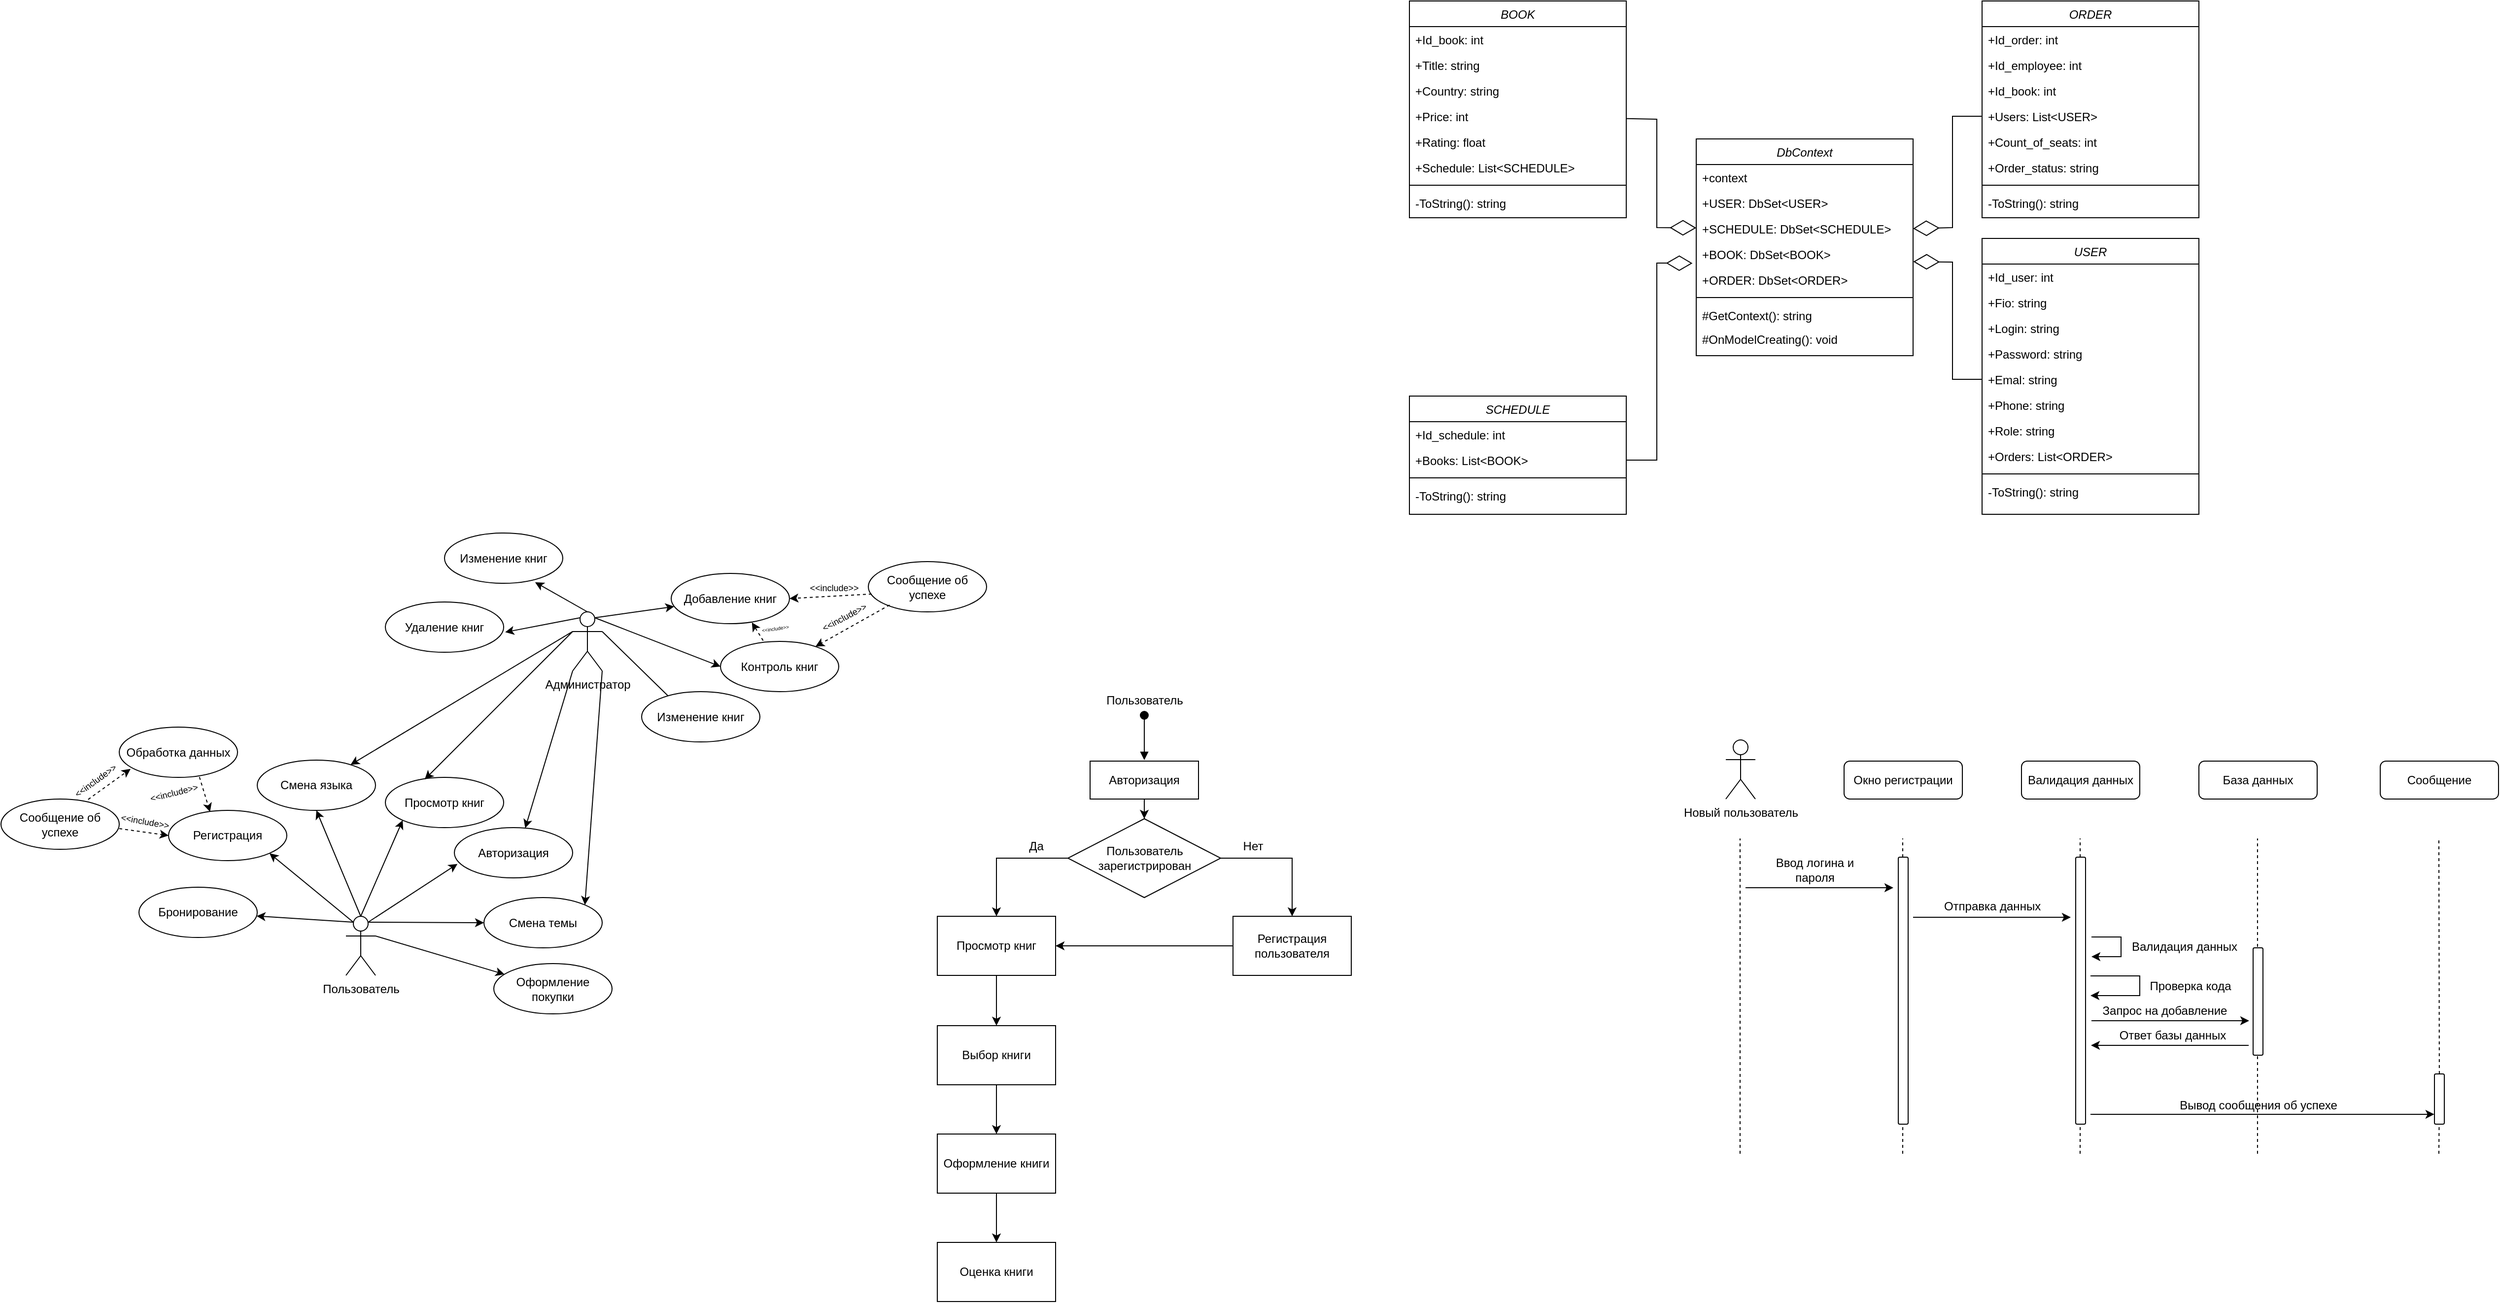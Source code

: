 <mxfile version="21.2.1" type="device">
  <diagram id="C5RBs43oDa-KdzZeNtuy" name="Page-1">
    <mxGraphModel dx="3404" dy="3401" grid="1" gridSize="10" guides="1" tooltips="1" connect="1" arrows="1" fold="1" page="1" pageScale="1" pageWidth="827" pageHeight="1169" math="0" shadow="0">
      <root>
        <mxCell id="WIyWlLk6GJQsqaUBKTNV-0" />
        <mxCell id="WIyWlLk6GJQsqaUBKTNV-1" parent="WIyWlLk6GJQsqaUBKTNV-0" />
        <mxCell id="y1xNDrfvwrSLFqzeu8FJ-0" value="Пользователь" style="shape=umlActor;verticalLabelPosition=bottom;verticalAlign=top;html=1;outlineConnect=0;" parent="WIyWlLk6GJQsqaUBKTNV-1" vertex="1">
          <mxGeometry x="-530" y="-761" width="30" height="60" as="geometry" />
        </mxCell>
        <mxCell id="y1xNDrfvwrSLFqzeu8FJ-1" value="Администратор" style="shape=umlActor;verticalLabelPosition=bottom;verticalAlign=top;html=1;outlineConnect=0;" parent="WIyWlLk6GJQsqaUBKTNV-1" vertex="1">
          <mxGeometry x="-300" y="-1070" width="30" height="60" as="geometry" />
        </mxCell>
        <mxCell id="y1xNDrfvwrSLFqzeu8FJ-2" value="Просмотр книг" style="ellipse;whiteSpace=wrap;html=1;" parent="WIyWlLk6GJQsqaUBKTNV-1" vertex="1">
          <mxGeometry x="-490" y="-902" width="120" height="51" as="geometry" />
        </mxCell>
        <mxCell id="y1xNDrfvwrSLFqzeu8FJ-3" value="Бронирование" style="ellipse;whiteSpace=wrap;html=1;" parent="WIyWlLk6GJQsqaUBKTNV-1" vertex="1">
          <mxGeometry x="-740" y="-790.5" width="120" height="51" as="geometry" />
        </mxCell>
        <mxCell id="y1xNDrfvwrSLFqzeu8FJ-4" value="Авторизация" style="ellipse;whiteSpace=wrap;html=1;" parent="WIyWlLk6GJQsqaUBKTNV-1" vertex="1">
          <mxGeometry x="-420" y="-851" width="120" height="51" as="geometry" />
        </mxCell>
        <mxCell id="y1xNDrfvwrSLFqzeu8FJ-5" value="Регистрация" style="ellipse;whiteSpace=wrap;html=1;" parent="WIyWlLk6GJQsqaUBKTNV-1" vertex="1">
          <mxGeometry x="-710" y="-868.5" width="120" height="51" as="geometry" />
        </mxCell>
        <mxCell id="y1xNDrfvwrSLFqzeu8FJ-6" value="Оформление покупки" style="ellipse;whiteSpace=wrap;html=1;" parent="WIyWlLk6GJQsqaUBKTNV-1" vertex="1">
          <mxGeometry x="-380" y="-713" width="120" height="51" as="geometry" />
        </mxCell>
        <mxCell id="y1xNDrfvwrSLFqzeu8FJ-7" value="Смена языка" style="ellipse;whiteSpace=wrap;html=1;" parent="WIyWlLk6GJQsqaUBKTNV-1" vertex="1">
          <mxGeometry x="-620" y="-919.5" width="120" height="51" as="geometry" />
        </mxCell>
        <mxCell id="y1xNDrfvwrSLFqzeu8FJ-8" value="Смена темы" style="ellipse;whiteSpace=wrap;html=1;" parent="WIyWlLk6GJQsqaUBKTNV-1" vertex="1">
          <mxGeometry x="-390" y="-780" width="120" height="51" as="geometry" />
        </mxCell>
        <mxCell id="y1xNDrfvwrSLFqzeu8FJ-12" value="Добавление книг" style="ellipse;whiteSpace=wrap;html=1;" parent="WIyWlLk6GJQsqaUBKTNV-1" vertex="1">
          <mxGeometry x="-200" y="-1109" width="120" height="51" as="geometry" />
        </mxCell>
        <mxCell id="y1xNDrfvwrSLFqzeu8FJ-13" value="Изменение книг" style="ellipse;whiteSpace=wrap;html=1;" parent="WIyWlLk6GJQsqaUBKTNV-1" vertex="1">
          <mxGeometry x="-230" y="-989" width="120" height="51" as="geometry" />
        </mxCell>
        <mxCell id="y1xNDrfvwrSLFqzeu8FJ-14" value="Изменение книг" style="ellipse;whiteSpace=wrap;html=1;" parent="WIyWlLk6GJQsqaUBKTNV-1" vertex="1">
          <mxGeometry x="-430" y="-1150" width="120" height="51" as="geometry" />
        </mxCell>
        <mxCell id="y1xNDrfvwrSLFqzeu8FJ-15" value="Удаление книг" style="ellipse;whiteSpace=wrap;html=1;" parent="WIyWlLk6GJQsqaUBKTNV-1" vertex="1">
          <mxGeometry x="-490" y="-1080" width="120" height="51" as="geometry" />
        </mxCell>
        <mxCell id="y1xNDrfvwrSLFqzeu8FJ-21" value="" style="endArrow=none;html=1;rounded=0;exitX=1;exitY=0.333;exitDx=0;exitDy=0;exitPerimeter=0;entryX=0.222;entryY=0.08;entryDx=0;entryDy=0;entryPerimeter=0;" parent="WIyWlLk6GJQsqaUBKTNV-1" source="y1xNDrfvwrSLFqzeu8FJ-1" target="y1xNDrfvwrSLFqzeu8FJ-13" edge="1">
          <mxGeometry width="50" height="50" relative="1" as="geometry">
            <mxPoint x="-450" y="-702" as="sourcePoint" />
            <mxPoint x="-178.859" y="-1003.929" as="targetPoint" />
          </mxGeometry>
        </mxCell>
        <mxCell id="y1xNDrfvwrSLFqzeu8FJ-51" value="DbContext" style="swimlane;fontStyle=2;align=center;verticalAlign=top;childLayout=stackLayout;horizontal=1;startSize=26;horizontalStack=0;resizeParent=1;resizeLast=0;collapsible=1;marginBottom=0;rounded=0;shadow=0;strokeWidth=1;" parent="WIyWlLk6GJQsqaUBKTNV-1" vertex="1">
          <mxGeometry x="840" y="-1550" width="220" height="220" as="geometry">
            <mxRectangle x="230" y="140" width="160" height="26" as="alternateBounds" />
          </mxGeometry>
        </mxCell>
        <mxCell id="y1xNDrfvwrSLFqzeu8FJ-52" value="+context" style="text;align=left;verticalAlign=top;spacingLeft=4;spacingRight=4;overflow=hidden;rotatable=0;points=[[0,0.5],[1,0.5]];portConstraint=eastwest;" parent="y1xNDrfvwrSLFqzeu8FJ-51" vertex="1">
          <mxGeometry y="26" width="220" height="26" as="geometry" />
        </mxCell>
        <mxCell id="PphChhhejaA8l6Cy0F5s-1" value="+USER: DbSet&lt;USER&gt;" style="text;align=left;verticalAlign=top;spacingLeft=4;spacingRight=4;overflow=hidden;rotatable=0;points=[[0,0.5],[1,0.5]];portConstraint=eastwest;" parent="y1xNDrfvwrSLFqzeu8FJ-51" vertex="1">
          <mxGeometry y="52" width="220" height="26" as="geometry" />
        </mxCell>
        <mxCell id="PphChhhejaA8l6Cy0F5s-2" value="+SCHEDULE: DbSet&lt;SCHEDULE&gt;" style="text;align=left;verticalAlign=top;spacingLeft=4;spacingRight=4;overflow=hidden;rotatable=0;points=[[0,0.5],[1,0.5]];portConstraint=eastwest;" parent="y1xNDrfvwrSLFqzeu8FJ-51" vertex="1">
          <mxGeometry y="78" width="220" height="26" as="geometry" />
        </mxCell>
        <mxCell id="PphChhhejaA8l6Cy0F5s-3" value="+BOOK: DbSet&lt;BOOK&gt;" style="text;align=left;verticalAlign=top;spacingLeft=4;spacingRight=4;overflow=hidden;rotatable=0;points=[[0,0.5],[1,0.5]];portConstraint=eastwest;" parent="y1xNDrfvwrSLFqzeu8FJ-51" vertex="1">
          <mxGeometry y="104" width="220" height="26" as="geometry" />
        </mxCell>
        <mxCell id="PphChhhejaA8l6Cy0F5s-4" value="+ORDER: DbSet&lt;ORDER&gt;" style="text;align=left;verticalAlign=top;spacingLeft=4;spacingRight=4;overflow=hidden;rotatable=0;points=[[0,0.5],[1,0.5]];portConstraint=eastwest;" parent="y1xNDrfvwrSLFqzeu8FJ-51" vertex="1">
          <mxGeometry y="130" width="220" height="26" as="geometry" />
        </mxCell>
        <mxCell id="y1xNDrfvwrSLFqzeu8FJ-55" value="" style="line;html=1;strokeWidth=1;align=left;verticalAlign=middle;spacingTop=-1;spacingLeft=3;spacingRight=3;rotatable=0;labelPosition=right;points=[];portConstraint=eastwest;" parent="y1xNDrfvwrSLFqzeu8FJ-51" vertex="1">
          <mxGeometry y="156" width="220" height="10" as="geometry" />
        </mxCell>
        <mxCell id="y1xNDrfvwrSLFqzeu8FJ-56" value="#GetContext(): string" style="text;align=left;verticalAlign=top;spacingLeft=4;spacingRight=4;overflow=hidden;rotatable=0;points=[[0,0.5],[1,0.5]];portConstraint=eastwest;" parent="y1xNDrfvwrSLFqzeu8FJ-51" vertex="1">
          <mxGeometry y="166" width="220" height="24" as="geometry" />
        </mxCell>
        <mxCell id="PphChhhejaA8l6Cy0F5s-5" value="#OnModelCreating(): void" style="text;align=left;verticalAlign=top;spacingLeft=4;spacingRight=4;overflow=hidden;rotatable=0;points=[[0,0.5],[1,0.5]];portConstraint=eastwest;" parent="y1xNDrfvwrSLFqzeu8FJ-51" vertex="1">
          <mxGeometry y="190" width="220" height="30" as="geometry" />
        </mxCell>
        <mxCell id="rBupM4JsYxmbtJFYBT0S-0" value="SCHEDULE" style="swimlane;fontStyle=2;align=center;verticalAlign=top;childLayout=stackLayout;horizontal=1;startSize=26;horizontalStack=0;resizeParent=1;resizeLast=0;collapsible=1;marginBottom=0;rounded=0;shadow=0;strokeWidth=1;" parent="WIyWlLk6GJQsqaUBKTNV-1" vertex="1">
          <mxGeometry x="549" y="-1289" width="220" height="120" as="geometry">
            <mxRectangle x="230" y="140" width="160" height="26" as="alternateBounds" />
          </mxGeometry>
        </mxCell>
        <mxCell id="PphChhhejaA8l6Cy0F5s-40" value="+Id_schedule: int" style="text;align=left;verticalAlign=top;spacingLeft=4;spacingRight=4;overflow=hidden;rotatable=0;points=[[0,0.5],[1,0.5]];portConstraint=eastwest;" parent="rBupM4JsYxmbtJFYBT0S-0" vertex="1">
          <mxGeometry y="26" width="220" height="26" as="geometry" />
        </mxCell>
        <mxCell id="PphChhhejaA8l6Cy0F5s-43" value="+Books: List&lt;BOOK&gt;" style="text;align=left;verticalAlign=top;spacingLeft=4;spacingRight=4;overflow=hidden;rotatable=0;points=[[0,0.5],[1,0.5]];portConstraint=eastwest;" parent="rBupM4JsYxmbtJFYBT0S-0" vertex="1">
          <mxGeometry y="52" width="220" height="26" as="geometry" />
        </mxCell>
        <mxCell id="rBupM4JsYxmbtJFYBT0S-3" value="" style="line;html=1;strokeWidth=1;align=left;verticalAlign=middle;spacingTop=-1;spacingLeft=3;spacingRight=3;rotatable=0;labelPosition=right;points=[];portConstraint=eastwest;" parent="rBupM4JsYxmbtJFYBT0S-0" vertex="1">
          <mxGeometry y="78" width="220" height="10" as="geometry" />
        </mxCell>
        <mxCell id="PphChhhejaA8l6Cy0F5s-44" value="-ToString(): string" style="text;align=left;verticalAlign=top;spacingLeft=4;spacingRight=4;overflow=hidden;rotatable=0;points=[[0,0.5],[1,0.5]];portConstraint=eastwest;" parent="rBupM4JsYxmbtJFYBT0S-0" vertex="1">
          <mxGeometry y="88" width="220" height="20" as="geometry" />
        </mxCell>
        <mxCell id="rBupM4JsYxmbtJFYBT0S-10" value="ORDER" style="swimlane;fontStyle=2;align=center;verticalAlign=top;childLayout=stackLayout;horizontal=1;startSize=26;horizontalStack=0;resizeParent=1;resizeLast=0;collapsible=1;marginBottom=0;rounded=0;shadow=0;strokeWidth=1;" parent="WIyWlLk6GJQsqaUBKTNV-1" vertex="1">
          <mxGeometry x="1130" y="-1690" width="220" height="220" as="geometry">
            <mxRectangle x="230" y="140" width="160" height="26" as="alternateBounds" />
          </mxGeometry>
        </mxCell>
        <mxCell id="rBupM4JsYxmbtJFYBT0S-11" value="+Id_order: int" style="text;align=left;verticalAlign=top;spacingLeft=4;spacingRight=4;overflow=hidden;rotatable=0;points=[[0,0.5],[1,0.5]];portConstraint=eastwest;" parent="rBupM4JsYxmbtJFYBT0S-10" vertex="1">
          <mxGeometry y="26" width="220" height="26" as="geometry" />
        </mxCell>
        <mxCell id="PphChhhejaA8l6Cy0F5s-34" value="+Id_employee: int" style="text;align=left;verticalAlign=top;spacingLeft=4;spacingRight=4;overflow=hidden;rotatable=0;points=[[0,0.5],[1,0.5]];portConstraint=eastwest;" parent="rBupM4JsYxmbtJFYBT0S-10" vertex="1">
          <mxGeometry y="52" width="220" height="26" as="geometry" />
        </mxCell>
        <mxCell id="PphChhhejaA8l6Cy0F5s-37" value="+Id_book: int" style="text;align=left;verticalAlign=top;spacingLeft=4;spacingRight=4;overflow=hidden;rotatable=0;points=[[0,0.5],[1,0.5]];portConstraint=eastwest;" parent="rBupM4JsYxmbtJFYBT0S-10" vertex="1">
          <mxGeometry y="78" width="220" height="26" as="geometry" />
        </mxCell>
        <mxCell id="PphChhhejaA8l6Cy0F5s-36" value="+Users: List&lt;USER&gt;" style="text;align=left;verticalAlign=top;spacingLeft=4;spacingRight=4;overflow=hidden;rotatable=0;points=[[0,0.5],[1,0.5]];portConstraint=eastwest;" parent="rBupM4JsYxmbtJFYBT0S-10" vertex="1">
          <mxGeometry y="104" width="220" height="26" as="geometry" />
        </mxCell>
        <mxCell id="PphChhhejaA8l6Cy0F5s-38" value="+Count_of_seats: int" style="text;align=left;verticalAlign=top;spacingLeft=4;spacingRight=4;overflow=hidden;rotatable=0;points=[[0,0.5],[1,0.5]];portConstraint=eastwest;" parent="rBupM4JsYxmbtJFYBT0S-10" vertex="1">
          <mxGeometry y="130" width="220" height="26" as="geometry" />
        </mxCell>
        <mxCell id="PphChhhejaA8l6Cy0F5s-35" value="+Order_status: string" style="text;align=left;verticalAlign=top;spacingLeft=4;spacingRight=4;overflow=hidden;rotatable=0;points=[[0,0.5],[1,0.5]];portConstraint=eastwest;" parent="rBupM4JsYxmbtJFYBT0S-10" vertex="1">
          <mxGeometry y="156" width="220" height="26" as="geometry" />
        </mxCell>
        <mxCell id="rBupM4JsYxmbtJFYBT0S-13" value="" style="line;html=1;strokeWidth=1;align=left;verticalAlign=middle;spacingTop=-1;spacingLeft=3;spacingRight=3;rotatable=0;labelPosition=right;points=[];portConstraint=eastwest;" parent="rBupM4JsYxmbtJFYBT0S-10" vertex="1">
          <mxGeometry y="182" width="220" height="10" as="geometry" />
        </mxCell>
        <mxCell id="PphChhhejaA8l6Cy0F5s-39" value="-ToString(): string" style="text;align=left;verticalAlign=top;spacingLeft=4;spacingRight=4;overflow=hidden;rotatable=0;points=[[0,0.5],[1,0.5]];portConstraint=eastwest;" parent="rBupM4JsYxmbtJFYBT0S-10" vertex="1">
          <mxGeometry y="192" width="220" height="20" as="geometry" />
        </mxCell>
        <mxCell id="rBupM4JsYxmbtJFYBT0S-20" value="USER" style="swimlane;fontStyle=2;align=center;verticalAlign=top;childLayout=stackLayout;horizontal=1;startSize=26;horizontalStack=0;resizeParent=1;resizeLast=0;collapsible=1;marginBottom=0;rounded=0;shadow=0;strokeWidth=1;" parent="WIyWlLk6GJQsqaUBKTNV-1" vertex="1">
          <mxGeometry x="1130" y="-1449" width="220" height="280" as="geometry">
            <mxRectangle x="230" y="140" width="160" height="26" as="alternateBounds" />
          </mxGeometry>
        </mxCell>
        <mxCell id="rBupM4JsYxmbtJFYBT0S-21" value="+Id_user: int" style="text;align=left;verticalAlign=top;spacingLeft=4;spacingRight=4;overflow=hidden;rotatable=0;points=[[0,0.5],[1,0.5]];portConstraint=eastwest;" parent="rBupM4JsYxmbtJFYBT0S-20" vertex="1">
          <mxGeometry y="26" width="220" height="26" as="geometry" />
        </mxCell>
        <mxCell id="PphChhhejaA8l6Cy0F5s-12" value="+Fio: string" style="text;align=left;verticalAlign=top;spacingLeft=4;spacingRight=4;overflow=hidden;rotatable=0;points=[[0,0.5],[1,0.5]];portConstraint=eastwest;" parent="rBupM4JsYxmbtJFYBT0S-20" vertex="1">
          <mxGeometry y="52" width="220" height="26" as="geometry" />
        </mxCell>
        <mxCell id="PphChhhejaA8l6Cy0F5s-11" value="+Login: string" style="text;align=left;verticalAlign=top;spacingLeft=4;spacingRight=4;overflow=hidden;rotatable=0;points=[[0,0.5],[1,0.5]];portConstraint=eastwest;" parent="rBupM4JsYxmbtJFYBT0S-20" vertex="1">
          <mxGeometry y="78" width="220" height="26" as="geometry" />
        </mxCell>
        <mxCell id="PphChhhejaA8l6Cy0F5s-13" value="+Password: string" style="text;align=left;verticalAlign=top;spacingLeft=4;spacingRight=4;overflow=hidden;rotatable=0;points=[[0,0.5],[1,0.5]];portConstraint=eastwest;" parent="rBupM4JsYxmbtJFYBT0S-20" vertex="1">
          <mxGeometry y="104" width="220" height="26" as="geometry" />
        </mxCell>
        <mxCell id="PphChhhejaA8l6Cy0F5s-15" value="+Emal: string" style="text;align=left;verticalAlign=top;spacingLeft=4;spacingRight=4;overflow=hidden;rotatable=0;points=[[0,0.5],[1,0.5]];portConstraint=eastwest;" parent="rBupM4JsYxmbtJFYBT0S-20" vertex="1">
          <mxGeometry y="130" width="220" height="26" as="geometry" />
        </mxCell>
        <mxCell id="PphChhhejaA8l6Cy0F5s-14" value="+Phone: string" style="text;align=left;verticalAlign=top;spacingLeft=4;spacingRight=4;overflow=hidden;rotatable=0;points=[[0,0.5],[1,0.5]];portConstraint=eastwest;" parent="rBupM4JsYxmbtJFYBT0S-20" vertex="1">
          <mxGeometry y="156" width="220" height="26" as="geometry" />
        </mxCell>
        <mxCell id="PphChhhejaA8l6Cy0F5s-16" value="+Role: string" style="text;align=left;verticalAlign=top;spacingLeft=4;spacingRight=4;overflow=hidden;rotatable=0;points=[[0,0.5],[1,0.5]];portConstraint=eastwest;" parent="rBupM4JsYxmbtJFYBT0S-20" vertex="1">
          <mxGeometry y="182" width="220" height="26" as="geometry" />
        </mxCell>
        <mxCell id="PphChhhejaA8l6Cy0F5s-10" value="+Orders: List&lt;ORDER&gt;" style="text;align=left;verticalAlign=top;spacingLeft=4;spacingRight=4;overflow=hidden;rotatable=0;points=[[0,0.5],[1,0.5]];portConstraint=eastwest;" parent="rBupM4JsYxmbtJFYBT0S-20" vertex="1">
          <mxGeometry y="208" width="220" height="26" as="geometry" />
        </mxCell>
        <mxCell id="rBupM4JsYxmbtJFYBT0S-23" value="" style="line;html=1;strokeWidth=1;align=left;verticalAlign=middle;spacingTop=-1;spacingLeft=3;spacingRight=3;rotatable=0;labelPosition=right;points=[];portConstraint=eastwest;" parent="rBupM4JsYxmbtJFYBT0S-20" vertex="1">
          <mxGeometry y="234" width="220" height="10" as="geometry" />
        </mxCell>
        <mxCell id="PphChhhejaA8l6Cy0F5s-31" value="-ToString(): string" style="text;align=left;verticalAlign=top;spacingLeft=4;spacingRight=4;overflow=hidden;rotatable=0;points=[[0,0.5],[1,0.5]];portConstraint=eastwest;" parent="rBupM4JsYxmbtJFYBT0S-20" vertex="1">
          <mxGeometry y="244" width="220" height="26" as="geometry" />
        </mxCell>
        <mxCell id="rBupM4JsYxmbtJFYBT0S-25" value="BOOK" style="swimlane;fontStyle=2;align=center;verticalAlign=top;childLayout=stackLayout;horizontal=1;startSize=26;horizontalStack=0;resizeParent=1;resizeLast=0;collapsible=1;marginBottom=0;rounded=0;shadow=0;strokeWidth=1;" parent="WIyWlLk6GJQsqaUBKTNV-1" vertex="1">
          <mxGeometry x="549" y="-1690" width="220" height="220" as="geometry">
            <mxRectangle x="230" y="140" width="160" height="26" as="alternateBounds" />
          </mxGeometry>
        </mxCell>
        <mxCell id="PphChhhejaA8l6Cy0F5s-17" value="+Id_book: int" style="text;align=left;verticalAlign=top;spacingLeft=4;spacingRight=4;overflow=hidden;rotatable=0;points=[[0,0.5],[1,0.5]];portConstraint=eastwest;" parent="rBupM4JsYxmbtJFYBT0S-25" vertex="1">
          <mxGeometry y="26" width="220" height="26" as="geometry" />
        </mxCell>
        <mxCell id="PphChhhejaA8l6Cy0F5s-21" value="+Title: string" style="text;align=left;verticalAlign=top;spacingLeft=4;spacingRight=4;overflow=hidden;rotatable=0;points=[[0,0.5],[1,0.5]];portConstraint=eastwest;" parent="rBupM4JsYxmbtJFYBT0S-25" vertex="1">
          <mxGeometry y="52" width="220" height="26" as="geometry" />
        </mxCell>
        <mxCell id="PphChhhejaA8l6Cy0F5s-20" value="+Country: string" style="text;align=left;verticalAlign=top;spacingLeft=4;spacingRight=4;overflow=hidden;rotatable=0;points=[[0,0.5],[1,0.5]];portConstraint=eastwest;" parent="rBupM4JsYxmbtJFYBT0S-25" vertex="1">
          <mxGeometry y="78" width="220" height="26" as="geometry" />
        </mxCell>
        <mxCell id="PphChhhejaA8l6Cy0F5s-19" value="+Price: int" style="text;align=left;verticalAlign=top;spacingLeft=4;spacingRight=4;overflow=hidden;rotatable=0;points=[[0,0.5],[1,0.5]];portConstraint=eastwest;" parent="rBupM4JsYxmbtJFYBT0S-25" vertex="1">
          <mxGeometry y="104" width="220" height="26" as="geometry" />
        </mxCell>
        <mxCell id="PphChhhejaA8l6Cy0F5s-29" value="+Rating: float" style="text;align=left;verticalAlign=top;spacingLeft=4;spacingRight=4;overflow=hidden;rotatable=0;points=[[0,0.5],[1,0.5]];portConstraint=eastwest;" parent="rBupM4JsYxmbtJFYBT0S-25" vertex="1">
          <mxGeometry y="130" width="220" height="26" as="geometry" />
        </mxCell>
        <mxCell id="PphChhhejaA8l6Cy0F5s-33" value="+Schedule: List&lt;SCHEDULE&gt;" style="text;align=left;verticalAlign=top;spacingLeft=4;spacingRight=4;overflow=hidden;rotatable=0;points=[[0,0.5],[1,0.5]];portConstraint=eastwest;" parent="rBupM4JsYxmbtJFYBT0S-25" vertex="1">
          <mxGeometry y="156" width="220" height="26" as="geometry" />
        </mxCell>
        <mxCell id="rBupM4JsYxmbtJFYBT0S-28" value="" style="line;html=1;strokeWidth=1;align=left;verticalAlign=middle;spacingTop=-1;spacingLeft=3;spacingRight=3;rotatable=0;labelPosition=right;points=[];portConstraint=eastwest;" parent="rBupM4JsYxmbtJFYBT0S-25" vertex="1">
          <mxGeometry y="182" width="220" height="10" as="geometry" />
        </mxCell>
        <mxCell id="rBupM4JsYxmbtJFYBT0S-29" value="-ToString(): string" style="text;align=left;verticalAlign=top;spacingLeft=4;spacingRight=4;overflow=hidden;rotatable=0;points=[[0,0.5],[1,0.5]];portConstraint=eastwest;" parent="rBupM4JsYxmbtJFYBT0S-25" vertex="1">
          <mxGeometry y="192" width="220" height="20" as="geometry" />
        </mxCell>
        <mxCell id="PphChhhejaA8l6Cy0F5s-45" value="" style="endArrow=diamondThin;endFill=0;endSize=24;html=1;rounded=0;entryX=-0.017;entryY=0.854;entryDx=0;entryDy=0;entryPerimeter=0;exitX=1;exitY=0.5;exitDx=0;exitDy=0;" parent="WIyWlLk6GJQsqaUBKTNV-1" source="PphChhhejaA8l6Cy0F5s-43" target="PphChhhejaA8l6Cy0F5s-3" edge="1">
          <mxGeometry width="160" relative="1" as="geometry">
            <mxPoint x="780" y="-1229.5" as="sourcePoint" />
            <mxPoint x="940" y="-1229.5" as="targetPoint" />
            <Array as="points">
              <mxPoint x="800" y="-1224" />
              <mxPoint x="800" y="-1424" />
            </Array>
          </mxGeometry>
        </mxCell>
        <mxCell id="PphChhhejaA8l6Cy0F5s-48" value="" style="endArrow=diamondThin;endFill=0;endSize=24;html=1;rounded=0;entryX=1;entryY=0.5;entryDx=0;entryDy=0;exitX=0;exitY=0.5;exitDx=0;exitDy=0;" parent="WIyWlLk6GJQsqaUBKTNV-1" source="PphChhhejaA8l6Cy0F5s-36" target="PphChhhejaA8l6Cy0F5s-2" edge="1">
          <mxGeometry width="160" relative="1" as="geometry">
            <mxPoint x="940" y="-1430" as="sourcePoint" />
            <mxPoint x="1100" y="-1430" as="targetPoint" />
            <Array as="points">
              <mxPoint x="1100" y="-1573" />
              <mxPoint x="1100" y="-1460" />
            </Array>
          </mxGeometry>
        </mxCell>
        <mxCell id="PphChhhejaA8l6Cy0F5s-49" value="" style="endArrow=diamondThin;endFill=0;endSize=24;html=1;rounded=0;entryX=1.001;entryY=0.792;entryDx=0;entryDy=0;exitX=0;exitY=0.5;exitDx=0;exitDy=0;entryPerimeter=0;" parent="WIyWlLk6GJQsqaUBKTNV-1" source="PphChhhejaA8l6Cy0F5s-15" target="PphChhhejaA8l6Cy0F5s-3" edge="1">
          <mxGeometry width="160" relative="1" as="geometry">
            <mxPoint x="1140" y="-1563" as="sourcePoint" />
            <mxPoint x="1070" y="-1449" as="targetPoint" />
            <Array as="points">
              <mxPoint x="1100" y="-1306" />
              <mxPoint x="1100" y="-1425" />
            </Array>
          </mxGeometry>
        </mxCell>
        <mxCell id="PphChhhejaA8l6Cy0F5s-50" value="" style="endArrow=diamondThin;endFill=0;endSize=24;html=1;rounded=0;" parent="WIyWlLk6GJQsqaUBKTNV-1" source="PphChhhejaA8l6Cy0F5s-19" target="PphChhhejaA8l6Cy0F5s-2" edge="1">
          <mxGeometry width="160" relative="1" as="geometry">
            <mxPoint x="1150" y="-1553" as="sourcePoint" />
            <mxPoint x="1080" y="-1439" as="targetPoint" />
            <Array as="points">
              <mxPoint x="800" y="-1570" />
              <mxPoint x="800" y="-1460" />
            </Array>
          </mxGeometry>
        </mxCell>
        <mxCell id="PphChhhejaA8l6Cy0F5s-53" value="Пользователь&lt;br&gt;" style="text;html=1;align=center;verticalAlign=middle;resizable=0;points=[];autosize=1;strokeColor=none;fillColor=none;" parent="WIyWlLk6GJQsqaUBKTNV-1" vertex="1">
          <mxGeometry x="230" y="-995" width="100" height="30" as="geometry" />
        </mxCell>
        <mxCell id="PphChhhejaA8l6Cy0F5s-60" value="" style="html=1;verticalAlign=bottom;startArrow=oval;startFill=1;endArrow=block;startSize=8;edgeStyle=elbowEdgeStyle;elbow=vertical;curved=0;rounded=0;" parent="WIyWlLk6GJQsqaUBKTNV-1" source="PphChhhejaA8l6Cy0F5s-53" edge="1">
          <mxGeometry x="-1" y="-133" width="60" relative="1" as="geometry">
            <mxPoint x="220" y="-919.5" as="sourcePoint" />
            <mxPoint x="280" y="-919.5" as="targetPoint" />
            <mxPoint x="-130" y="-163" as="offset" />
          </mxGeometry>
        </mxCell>
        <mxCell id="PphChhhejaA8l6Cy0F5s-67" style="edgeStyle=orthogonalEdgeStyle;rounded=0;orthogonalLoop=1;jettySize=auto;html=1;entryX=0.5;entryY=0;entryDx=0;entryDy=0;" parent="WIyWlLk6GJQsqaUBKTNV-1" source="PphChhhejaA8l6Cy0F5s-61" target="PphChhhejaA8l6Cy0F5s-64" edge="1">
          <mxGeometry relative="1" as="geometry" />
        </mxCell>
        <mxCell id="PphChhhejaA8l6Cy0F5s-61" value="Авторизация" style="html=1;whiteSpace=wrap;" parent="WIyWlLk6GJQsqaUBKTNV-1" vertex="1">
          <mxGeometry x="225" y="-918.5" width="110" height="38.5" as="geometry" />
        </mxCell>
        <mxCell id="PphChhhejaA8l6Cy0F5s-72" style="edgeStyle=orthogonalEdgeStyle;rounded=0;orthogonalLoop=1;jettySize=auto;html=1;entryX=0.5;entryY=0;entryDx=0;entryDy=0;" parent="WIyWlLk6GJQsqaUBKTNV-1" source="PphChhhejaA8l6Cy0F5s-64" target="PphChhhejaA8l6Cy0F5s-69" edge="1">
          <mxGeometry relative="1" as="geometry" />
        </mxCell>
        <mxCell id="PphChhhejaA8l6Cy0F5s-73" style="edgeStyle=orthogonalEdgeStyle;rounded=0;orthogonalLoop=1;jettySize=auto;html=1;" parent="WIyWlLk6GJQsqaUBKTNV-1" source="PphChhhejaA8l6Cy0F5s-64" target="PphChhhejaA8l6Cy0F5s-70" edge="1">
          <mxGeometry relative="1" as="geometry" />
        </mxCell>
        <mxCell id="PphChhhejaA8l6Cy0F5s-64" value="Пользователь зарегистрирован" style="rhombus;whiteSpace=wrap;html=1;" parent="WIyWlLk6GJQsqaUBKTNV-1" vertex="1">
          <mxGeometry x="202.5" y="-860" width="155" height="80" as="geometry" />
        </mxCell>
        <mxCell id="PphChhhejaA8l6Cy0F5s-76" style="edgeStyle=orthogonalEdgeStyle;rounded=0;orthogonalLoop=1;jettySize=auto;html=1;entryX=0.5;entryY=0;entryDx=0;entryDy=0;" parent="WIyWlLk6GJQsqaUBKTNV-1" source="PphChhhejaA8l6Cy0F5s-69" target="PphChhhejaA8l6Cy0F5s-71" edge="1">
          <mxGeometry relative="1" as="geometry" />
        </mxCell>
        <mxCell id="PphChhhejaA8l6Cy0F5s-69" value="Просмотр книг" style="rounded=0;whiteSpace=wrap;html=1;" parent="WIyWlLk6GJQsqaUBKTNV-1" vertex="1">
          <mxGeometry x="70" y="-761" width="120" height="60" as="geometry" />
        </mxCell>
        <mxCell id="PphChhhejaA8l6Cy0F5s-75" style="edgeStyle=orthogonalEdgeStyle;rounded=0;orthogonalLoop=1;jettySize=auto;html=1;entryX=1;entryY=0.5;entryDx=0;entryDy=0;" parent="WIyWlLk6GJQsqaUBKTNV-1" source="PphChhhejaA8l6Cy0F5s-70" target="PphChhhejaA8l6Cy0F5s-69" edge="1">
          <mxGeometry relative="1" as="geometry" />
        </mxCell>
        <mxCell id="PphChhhejaA8l6Cy0F5s-70" value="Регистрация пользователя" style="rounded=0;whiteSpace=wrap;html=1;" parent="WIyWlLk6GJQsqaUBKTNV-1" vertex="1">
          <mxGeometry x="370" y="-761" width="120" height="60" as="geometry" />
        </mxCell>
        <mxCell id="PphChhhejaA8l6Cy0F5s-79" style="edgeStyle=orthogonalEdgeStyle;rounded=0;orthogonalLoop=1;jettySize=auto;html=1;entryX=0.5;entryY=0;entryDx=0;entryDy=0;" parent="WIyWlLk6GJQsqaUBKTNV-1" source="PphChhhejaA8l6Cy0F5s-71" target="PphChhhejaA8l6Cy0F5s-77" edge="1">
          <mxGeometry relative="1" as="geometry" />
        </mxCell>
        <mxCell id="PphChhhejaA8l6Cy0F5s-71" value="Выбор книги" style="rounded=0;whiteSpace=wrap;html=1;" parent="WIyWlLk6GJQsqaUBKTNV-1" vertex="1">
          <mxGeometry x="70" y="-650" width="120" height="60" as="geometry" />
        </mxCell>
        <mxCell id="PphChhhejaA8l6Cy0F5s-80" style="edgeStyle=orthogonalEdgeStyle;rounded=0;orthogonalLoop=1;jettySize=auto;html=1;entryX=0.5;entryY=0;entryDx=0;entryDy=0;" parent="WIyWlLk6GJQsqaUBKTNV-1" source="PphChhhejaA8l6Cy0F5s-77" target="PphChhhejaA8l6Cy0F5s-78" edge="1">
          <mxGeometry relative="1" as="geometry" />
        </mxCell>
        <mxCell id="PphChhhejaA8l6Cy0F5s-77" value="Оформление книги" style="rounded=0;whiteSpace=wrap;html=1;" parent="WIyWlLk6GJQsqaUBKTNV-1" vertex="1">
          <mxGeometry x="70" y="-540" width="120" height="60" as="geometry" />
        </mxCell>
        <mxCell id="PphChhhejaA8l6Cy0F5s-78" value="Оценка книги" style="rounded=0;whiteSpace=wrap;html=1;" parent="WIyWlLk6GJQsqaUBKTNV-1" vertex="1">
          <mxGeometry x="70" y="-430" width="120" height="60" as="geometry" />
        </mxCell>
        <mxCell id="PphChhhejaA8l6Cy0F5s-82" value="Новый пользователь" style="shape=umlActor;verticalLabelPosition=bottom;verticalAlign=top;html=1;outlineConnect=0;" parent="WIyWlLk6GJQsqaUBKTNV-1" vertex="1">
          <mxGeometry x="870" y="-940" width="30" height="60" as="geometry" />
        </mxCell>
        <mxCell id="PphChhhejaA8l6Cy0F5s-83" value="Окно регистрации" style="rounded=1;whiteSpace=wrap;html=1;" parent="WIyWlLk6GJQsqaUBKTNV-1" vertex="1">
          <mxGeometry x="990" y="-918.5" width="120" height="38.5" as="geometry" />
        </mxCell>
        <mxCell id="PphChhhejaA8l6Cy0F5s-84" value="Валидация данных" style="rounded=1;whiteSpace=wrap;html=1;" parent="WIyWlLk6GJQsqaUBKTNV-1" vertex="1">
          <mxGeometry x="1170" y="-918.5" width="120" height="38.5" as="geometry" />
        </mxCell>
        <mxCell id="PphChhhejaA8l6Cy0F5s-85" value="База данных" style="rounded=1;whiteSpace=wrap;html=1;" parent="WIyWlLk6GJQsqaUBKTNV-1" vertex="1">
          <mxGeometry x="1350" y="-918.5" width="120" height="38.5" as="geometry" />
        </mxCell>
        <mxCell id="PphChhhejaA8l6Cy0F5s-86" value="Сообщение" style="rounded=1;whiteSpace=wrap;html=1;" parent="WIyWlLk6GJQsqaUBKTNV-1" vertex="1">
          <mxGeometry x="1534" y="-918.5" width="120" height="38.5" as="geometry" />
        </mxCell>
        <mxCell id="PphChhhejaA8l6Cy0F5s-89" value="" style="endArrow=none;dashed=1;html=1;rounded=0;" parent="WIyWlLk6GJQsqaUBKTNV-1" edge="1">
          <mxGeometry width="50" height="50" relative="1" as="geometry">
            <mxPoint x="884.47" y="-520" as="sourcePoint" />
            <mxPoint x="884.47" y="-840" as="targetPoint" />
          </mxGeometry>
        </mxCell>
        <mxCell id="PphChhhejaA8l6Cy0F5s-92" value="" style="endArrow=none;dashed=1;html=1;rounded=0;" parent="WIyWlLk6GJQsqaUBKTNV-1" source="PphChhhejaA8l6Cy0F5s-96" edge="1">
          <mxGeometry width="50" height="50" relative="1" as="geometry">
            <mxPoint x="1049.47" y="-520" as="sourcePoint" />
            <mxPoint x="1049.47" y="-840" as="targetPoint" />
          </mxGeometry>
        </mxCell>
        <mxCell id="PphChhhejaA8l6Cy0F5s-93" value="" style="endArrow=none;dashed=1;html=1;rounded=0;" parent="WIyWlLk6GJQsqaUBKTNV-1" source="PphChhhejaA8l6Cy0F5s-98" edge="1">
          <mxGeometry width="50" height="50" relative="1" as="geometry">
            <mxPoint x="1229.47" y="-520" as="sourcePoint" />
            <mxPoint x="1229.47" y="-840" as="targetPoint" />
          </mxGeometry>
        </mxCell>
        <mxCell id="PphChhhejaA8l6Cy0F5s-94" value="" style="endArrow=none;dashed=1;html=1;rounded=0;" parent="WIyWlLk6GJQsqaUBKTNV-1" edge="1">
          <mxGeometry width="50" height="50" relative="1" as="geometry">
            <mxPoint x="1409.47" y="-520" as="sourcePoint" />
            <mxPoint x="1409.47" y="-840" as="targetPoint" />
          </mxGeometry>
        </mxCell>
        <mxCell id="PphChhhejaA8l6Cy0F5s-95" value="" style="endArrow=none;dashed=1;html=1;rounded=0;" parent="WIyWlLk6GJQsqaUBKTNV-1" source="PphChhhejaA8l6Cy0F5s-101" edge="1">
          <mxGeometry width="50" height="50" relative="1" as="geometry">
            <mxPoint x="1593.47" y="-520" as="sourcePoint" />
            <mxPoint x="1593.47" y="-840" as="targetPoint" />
          </mxGeometry>
        </mxCell>
        <mxCell id="PphChhhejaA8l6Cy0F5s-97" value="" style="endArrow=none;dashed=1;html=1;rounded=0;" parent="WIyWlLk6GJQsqaUBKTNV-1" target="PphChhhejaA8l6Cy0F5s-96" edge="1">
          <mxGeometry width="50" height="50" relative="1" as="geometry">
            <mxPoint x="1049.47" y="-520" as="sourcePoint" />
            <mxPoint x="1049.47" y="-840" as="targetPoint" />
          </mxGeometry>
        </mxCell>
        <mxCell id="PphChhhejaA8l6Cy0F5s-96" value="" style="rounded=1;whiteSpace=wrap;html=1;" parent="WIyWlLk6GJQsqaUBKTNV-1" vertex="1">
          <mxGeometry x="1045" y="-821" width="10" height="271" as="geometry" />
        </mxCell>
        <mxCell id="PphChhhejaA8l6Cy0F5s-99" value="" style="endArrow=none;dashed=1;html=1;rounded=0;" parent="WIyWlLk6GJQsqaUBKTNV-1" target="PphChhhejaA8l6Cy0F5s-98" edge="1">
          <mxGeometry width="50" height="50" relative="1" as="geometry">
            <mxPoint x="1229.47" y="-520" as="sourcePoint" />
            <mxPoint x="1229.47" y="-840" as="targetPoint" />
          </mxGeometry>
        </mxCell>
        <mxCell id="PphChhhejaA8l6Cy0F5s-98" value="" style="rounded=1;whiteSpace=wrap;html=1;" parent="WIyWlLk6GJQsqaUBKTNV-1" vertex="1">
          <mxGeometry x="1225" y="-821" width="10" height="271" as="geometry" />
        </mxCell>
        <mxCell id="PphChhhejaA8l6Cy0F5s-100" value="" style="rounded=1;whiteSpace=wrap;html=1;" parent="WIyWlLk6GJQsqaUBKTNV-1" vertex="1">
          <mxGeometry x="1405" y="-729" width="10" height="109" as="geometry" />
        </mxCell>
        <mxCell id="PphChhhejaA8l6Cy0F5s-102" value="" style="endArrow=none;dashed=1;html=1;rounded=0;" parent="WIyWlLk6GJQsqaUBKTNV-1" target="PphChhhejaA8l6Cy0F5s-101" edge="1">
          <mxGeometry width="50" height="50" relative="1" as="geometry">
            <mxPoint x="1593.47" y="-520" as="sourcePoint" />
            <mxPoint x="1593.47" y="-840" as="targetPoint" />
          </mxGeometry>
        </mxCell>
        <mxCell id="PphChhhejaA8l6Cy0F5s-101" value="" style="rounded=1;whiteSpace=wrap;html=1;" parent="WIyWlLk6GJQsqaUBKTNV-1" vertex="1">
          <mxGeometry x="1589" y="-601" width="10" height="51" as="geometry" />
        </mxCell>
        <mxCell id="PphChhhejaA8l6Cy0F5s-103" value="" style="endArrow=classic;html=1;rounded=0;" parent="WIyWlLk6GJQsqaUBKTNV-1" edge="1">
          <mxGeometry width="50" height="50" relative="1" as="geometry">
            <mxPoint x="890" y="-790" as="sourcePoint" />
            <mxPoint x="1040" y="-790" as="targetPoint" />
          </mxGeometry>
        </mxCell>
        <mxCell id="PphChhhejaA8l6Cy0F5s-104" value="" style="endArrow=classic;html=1;rounded=0;" parent="WIyWlLk6GJQsqaUBKTNV-1" edge="1">
          <mxGeometry width="50" height="50" relative="1" as="geometry">
            <mxPoint x="1060" y="-760" as="sourcePoint" />
            <mxPoint x="1220" y="-760" as="targetPoint" />
          </mxGeometry>
        </mxCell>
        <mxCell id="PphChhhejaA8l6Cy0F5s-105" value="" style="endArrow=classic;html=1;rounded=0;entryX=-0.009;entryY=0.803;entryDx=0;entryDy=0;entryPerimeter=0;" parent="WIyWlLk6GJQsqaUBKTNV-1" target="PphChhhejaA8l6Cy0F5s-101" edge="1">
          <mxGeometry width="50" height="50" relative="1" as="geometry">
            <mxPoint x="1240" y="-560" as="sourcePoint" />
            <mxPoint x="1580" y="-560" as="targetPoint" />
          </mxGeometry>
        </mxCell>
        <mxCell id="PphChhhejaA8l6Cy0F5s-106" value="" style="endArrow=classic;html=1;rounded=0;" parent="WIyWlLk6GJQsqaUBKTNV-1" edge="1">
          <mxGeometry width="50" height="50" relative="1" as="geometry">
            <mxPoint x="1241" y="-655" as="sourcePoint" />
            <mxPoint x="1401" y="-655" as="targetPoint" />
          </mxGeometry>
        </mxCell>
        <mxCell id="PphChhhejaA8l6Cy0F5s-107" value="" style="endArrow=classic;html=1;rounded=0;" parent="WIyWlLk6GJQsqaUBKTNV-1" edge="1">
          <mxGeometry width="50" height="50" relative="1" as="geometry">
            <mxPoint x="1400.5" y="-630" as="sourcePoint" />
            <mxPoint x="1240.5" y="-630" as="targetPoint" />
          </mxGeometry>
        </mxCell>
        <mxCell id="PphChhhejaA8l6Cy0F5s-108" value="" style="endArrow=classic;html=1;rounded=0;" parent="WIyWlLk6GJQsqaUBKTNV-1" edge="1">
          <mxGeometry width="50" height="50" relative="1" as="geometry">
            <mxPoint x="1241" y="-740" as="sourcePoint" />
            <mxPoint x="1241" y="-720" as="targetPoint" />
            <Array as="points">
              <mxPoint x="1271" y="-740" />
              <mxPoint x="1271" y="-720" />
            </Array>
          </mxGeometry>
        </mxCell>
        <mxCell id="PphChhhejaA8l6Cy0F5s-110" value="" style="endArrow=classic;html=1;rounded=0;" parent="WIyWlLk6GJQsqaUBKTNV-1" edge="1">
          <mxGeometry width="50" height="50" relative="1" as="geometry">
            <mxPoint x="1240" y="-700.5" as="sourcePoint" />
            <mxPoint x="1240" y="-680.5" as="targetPoint" />
            <Array as="points">
              <mxPoint x="1290" y="-700.5" />
              <mxPoint x="1290" y="-680.5" />
            </Array>
          </mxGeometry>
        </mxCell>
        <mxCell id="PphChhhejaA8l6Cy0F5s-111" value="Ввод логина и &lt;br&gt;пароля" style="text;html=1;align=center;verticalAlign=middle;resizable=0;points=[];autosize=1;strokeColor=none;fillColor=none;" parent="WIyWlLk6GJQsqaUBKTNV-1" vertex="1">
          <mxGeometry x="910" y="-828" width="100" height="40" as="geometry" />
        </mxCell>
        <mxCell id="PphChhhejaA8l6Cy0F5s-112" value="Отправка данных" style="text;html=1;align=center;verticalAlign=middle;resizable=0;points=[];autosize=1;strokeColor=none;fillColor=none;" parent="WIyWlLk6GJQsqaUBKTNV-1" vertex="1">
          <mxGeometry x="1080" y="-786" width="120" height="30" as="geometry" />
        </mxCell>
        <mxCell id="PphChhhejaA8l6Cy0F5s-113" value="Валидация данных" style="text;html=1;align=center;verticalAlign=middle;resizable=0;points=[];autosize=1;strokeColor=none;fillColor=none;" parent="WIyWlLk6GJQsqaUBKTNV-1" vertex="1">
          <mxGeometry x="1270" y="-745" width="130" height="30" as="geometry" />
        </mxCell>
        <mxCell id="PphChhhejaA8l6Cy0F5s-114" value="Проверка кода" style="text;html=1;align=center;verticalAlign=middle;resizable=0;points=[];autosize=1;strokeColor=none;fillColor=none;" parent="WIyWlLk6GJQsqaUBKTNV-1" vertex="1">
          <mxGeometry x="1286" y="-705.5" width="110" height="30" as="geometry" />
        </mxCell>
        <mxCell id="PphChhhejaA8l6Cy0F5s-115" value="Запрос на добавление" style="text;html=1;align=center;verticalAlign=middle;resizable=0;points=[];autosize=1;strokeColor=none;fillColor=none;" parent="WIyWlLk6GJQsqaUBKTNV-1" vertex="1">
          <mxGeometry x="1240" y="-680" width="150" height="30" as="geometry" />
        </mxCell>
        <mxCell id="PphChhhejaA8l6Cy0F5s-116" value="Ответ базы данных" style="text;html=1;align=center;verticalAlign=middle;resizable=0;points=[];autosize=1;strokeColor=none;fillColor=none;" parent="WIyWlLk6GJQsqaUBKTNV-1" vertex="1">
          <mxGeometry x="1258" y="-655" width="130" height="30" as="geometry" />
        </mxCell>
        <mxCell id="PphChhhejaA8l6Cy0F5s-117" value="Вывод сообщения об успехе" style="text;html=1;align=center;verticalAlign=middle;resizable=0;points=[];autosize=1;strokeColor=none;fillColor=none;" parent="WIyWlLk6GJQsqaUBKTNV-1" vertex="1">
          <mxGeometry x="1320" y="-584" width="180" height="30" as="geometry" />
        </mxCell>
        <mxCell id="OdaUmTdrzh-iGibFLw8H-0" value="Контроль книг" style="ellipse;whiteSpace=wrap;html=1;" parent="WIyWlLk6GJQsqaUBKTNV-1" vertex="1">
          <mxGeometry x="-150" y="-1040" width="120" height="51" as="geometry" />
        </mxCell>
        <mxCell id="OdaUmTdrzh-iGibFLw8H-1" value="" style="endArrow=classic;html=1;rounded=0;entryX=0;entryY=0.5;entryDx=0;entryDy=0;exitX=0.75;exitY=0.1;exitDx=0;exitDy=0;exitPerimeter=0;" parent="WIyWlLk6GJQsqaUBKTNV-1" source="y1xNDrfvwrSLFqzeu8FJ-1" target="OdaUmTdrzh-iGibFLw8H-0" edge="1">
          <mxGeometry width="50" height="50" relative="1" as="geometry">
            <mxPoint x="-200" y="-960" as="sourcePoint" />
            <mxPoint x="-150" y="-1010" as="targetPoint" />
          </mxGeometry>
        </mxCell>
        <mxCell id="OdaUmTdrzh-iGibFLw8H-3" value="" style="endArrow=classic;html=1;rounded=0;exitX=0.75;exitY=0.1;exitDx=0;exitDy=0;exitPerimeter=0;" parent="WIyWlLk6GJQsqaUBKTNV-1" source="y1xNDrfvwrSLFqzeu8FJ-1" target="y1xNDrfvwrSLFqzeu8FJ-12" edge="1">
          <mxGeometry width="50" height="50" relative="1" as="geometry">
            <mxPoint x="-267" y="-1054" as="sourcePoint" />
            <mxPoint x="-140" y="-1004" as="targetPoint" />
          </mxGeometry>
        </mxCell>
        <mxCell id="OdaUmTdrzh-iGibFLw8H-4" value="" style="endArrow=classic;html=1;rounded=0;exitX=0.5;exitY=0;exitDx=0;exitDy=0;exitPerimeter=0;entryX=0.766;entryY=0.98;entryDx=0;entryDy=0;entryPerimeter=0;" parent="WIyWlLk6GJQsqaUBKTNV-1" source="y1xNDrfvwrSLFqzeu8FJ-1" target="y1xNDrfvwrSLFqzeu8FJ-14" edge="1">
          <mxGeometry width="50" height="50" relative="1" as="geometry">
            <mxPoint x="-267" y="-1054" as="sourcePoint" />
            <mxPoint x="-187" y="-1065" as="targetPoint" />
          </mxGeometry>
        </mxCell>
        <mxCell id="OdaUmTdrzh-iGibFLw8H-5" value="" style="endArrow=classic;html=1;rounded=0;exitX=0.25;exitY=0.1;exitDx=0;exitDy=0;exitPerimeter=0;entryX=1.013;entryY=0.601;entryDx=0;entryDy=0;entryPerimeter=0;" parent="WIyWlLk6GJQsqaUBKTNV-1" source="y1xNDrfvwrSLFqzeu8FJ-1" target="y1xNDrfvwrSLFqzeu8FJ-15" edge="1">
          <mxGeometry width="50" height="50" relative="1" as="geometry">
            <mxPoint x="-257" y="-1044" as="sourcePoint" />
            <mxPoint x="-177" y="-1055" as="targetPoint" />
          </mxGeometry>
        </mxCell>
        <mxCell id="OdaUmTdrzh-iGibFLw8H-7" value="" style="endArrow=classic;html=1;rounded=0;exitX=0;exitY=0.333;exitDx=0;exitDy=0;exitPerimeter=0;" parent="WIyWlLk6GJQsqaUBKTNV-1" source="y1xNDrfvwrSLFqzeu8FJ-1" target="y1xNDrfvwrSLFqzeu8FJ-7" edge="1">
          <mxGeometry width="50" height="50" relative="1" as="geometry">
            <mxPoint x="-247" y="-1034" as="sourcePoint" />
            <mxPoint x="-167" y="-1045" as="targetPoint" />
          </mxGeometry>
        </mxCell>
        <mxCell id="OdaUmTdrzh-iGibFLw8H-8" value="" style="endArrow=classic;html=1;rounded=0;entryX=0.333;entryY=0.039;entryDx=0;entryDy=0;entryPerimeter=0;" parent="WIyWlLk6GJQsqaUBKTNV-1" target="y1xNDrfvwrSLFqzeu8FJ-2" edge="1">
          <mxGeometry width="50" height="50" relative="1" as="geometry">
            <mxPoint x="-300" y="-1050" as="sourcePoint" />
            <mxPoint x="-157" y="-1035" as="targetPoint" />
          </mxGeometry>
        </mxCell>
        <mxCell id="OdaUmTdrzh-iGibFLw8H-9" value="" style="endArrow=classic;html=1;rounded=0;exitX=0;exitY=1;exitDx=0;exitDy=0;exitPerimeter=0;entryX=0.599;entryY=0.01;entryDx=0;entryDy=0;entryPerimeter=0;" parent="WIyWlLk6GJQsqaUBKTNV-1" source="y1xNDrfvwrSLFqzeu8FJ-1" target="y1xNDrfvwrSLFqzeu8FJ-4" edge="1">
          <mxGeometry width="50" height="50" relative="1" as="geometry">
            <mxPoint x="-227" y="-1014" as="sourcePoint" />
            <mxPoint x="-147" y="-1025" as="targetPoint" />
          </mxGeometry>
        </mxCell>
        <mxCell id="OdaUmTdrzh-iGibFLw8H-10" value="" style="endArrow=classic;html=1;rounded=0;exitX=1;exitY=1;exitDx=0;exitDy=0;exitPerimeter=0;entryX=1;entryY=0;entryDx=0;entryDy=0;" parent="WIyWlLk6GJQsqaUBKTNV-1" source="y1xNDrfvwrSLFqzeu8FJ-1" target="y1xNDrfvwrSLFqzeu8FJ-8" edge="1">
          <mxGeometry width="50" height="50" relative="1" as="geometry">
            <mxPoint x="-217" y="-1004" as="sourcePoint" />
            <mxPoint x="-137" y="-1015" as="targetPoint" />
          </mxGeometry>
        </mxCell>
        <mxCell id="OdaUmTdrzh-iGibFLw8H-11" value="" style="endArrow=classic;html=1;rounded=0;exitX=1;exitY=0.333;exitDx=0;exitDy=0;exitPerimeter=0;" parent="WIyWlLk6GJQsqaUBKTNV-1" source="y1xNDrfvwrSLFqzeu8FJ-0" target="y1xNDrfvwrSLFqzeu8FJ-6" edge="1">
          <mxGeometry width="50" height="50" relative="1" as="geometry">
            <mxPoint x="-207" y="-994" as="sourcePoint" />
            <mxPoint x="-127" y="-1005" as="targetPoint" />
          </mxGeometry>
        </mxCell>
        <mxCell id="OdaUmTdrzh-iGibFLw8H-12" value="" style="endArrow=classic;html=1;rounded=0;exitX=0.75;exitY=0.1;exitDx=0;exitDy=0;exitPerimeter=0;entryX=0;entryY=0.5;entryDx=0;entryDy=0;" parent="WIyWlLk6GJQsqaUBKTNV-1" source="y1xNDrfvwrSLFqzeu8FJ-0" target="y1xNDrfvwrSLFqzeu8FJ-8" edge="1">
          <mxGeometry width="50" height="50" relative="1" as="geometry">
            <mxPoint x="-197" y="-984" as="sourcePoint" />
            <mxPoint x="-117" y="-995" as="targetPoint" />
          </mxGeometry>
        </mxCell>
        <mxCell id="OdaUmTdrzh-iGibFLw8H-13" value="" style="endArrow=classic;html=1;rounded=0;entryX=0.026;entryY=0.723;entryDx=0;entryDy=0;entryPerimeter=0;exitX=0.75;exitY=0.1;exitDx=0;exitDy=0;exitPerimeter=0;" parent="WIyWlLk6GJQsqaUBKTNV-1" source="y1xNDrfvwrSLFqzeu8FJ-0" target="y1xNDrfvwrSLFqzeu8FJ-4" edge="1">
          <mxGeometry width="50" height="50" relative="1" as="geometry">
            <mxPoint x="-187" y="-974" as="sourcePoint" />
            <mxPoint x="-107" y="-985" as="targetPoint" />
          </mxGeometry>
        </mxCell>
        <mxCell id="OdaUmTdrzh-iGibFLw8H-14" value="" style="endArrow=classic;html=1;rounded=0;exitX=0.5;exitY=0;exitDx=0;exitDy=0;exitPerimeter=0;entryX=0;entryY=1;entryDx=0;entryDy=0;" parent="WIyWlLk6GJQsqaUBKTNV-1" source="y1xNDrfvwrSLFqzeu8FJ-0" target="y1xNDrfvwrSLFqzeu8FJ-2" edge="1">
          <mxGeometry width="50" height="50" relative="1" as="geometry">
            <mxPoint x="-177" y="-964" as="sourcePoint" />
            <mxPoint x="-97" y="-975" as="targetPoint" />
          </mxGeometry>
        </mxCell>
        <mxCell id="OdaUmTdrzh-iGibFLw8H-15" value="" style="endArrow=classic;html=1;rounded=0;exitX=0.5;exitY=0;exitDx=0;exitDy=0;exitPerimeter=0;entryX=0.5;entryY=1;entryDx=0;entryDy=0;" parent="WIyWlLk6GJQsqaUBKTNV-1" source="y1xNDrfvwrSLFqzeu8FJ-0" target="y1xNDrfvwrSLFqzeu8FJ-7" edge="1">
          <mxGeometry width="50" height="50" relative="1" as="geometry">
            <mxPoint x="-167" y="-954" as="sourcePoint" />
            <mxPoint x="-87" y="-965" as="targetPoint" />
          </mxGeometry>
        </mxCell>
        <mxCell id="OdaUmTdrzh-iGibFLw8H-16" value="" style="endArrow=classic;html=1;rounded=0;exitX=0.25;exitY=0.1;exitDx=0;exitDy=0;exitPerimeter=0;entryX=1;entryY=1;entryDx=0;entryDy=0;" parent="WIyWlLk6GJQsqaUBKTNV-1" source="y1xNDrfvwrSLFqzeu8FJ-0" target="y1xNDrfvwrSLFqzeu8FJ-5" edge="1">
          <mxGeometry width="50" height="50" relative="1" as="geometry">
            <mxPoint x="-157" y="-944" as="sourcePoint" />
            <mxPoint x="-77" y="-955" as="targetPoint" />
          </mxGeometry>
        </mxCell>
        <mxCell id="OdaUmTdrzh-iGibFLw8H-17" value="" style="endArrow=classic;html=1;rounded=0;exitX=0.25;exitY=0.1;exitDx=0;exitDy=0;exitPerimeter=0;" parent="WIyWlLk6GJQsqaUBKTNV-1" source="y1xNDrfvwrSLFqzeu8FJ-0" target="y1xNDrfvwrSLFqzeu8FJ-3" edge="1">
          <mxGeometry width="50" height="50" relative="1" as="geometry">
            <mxPoint x="-147" y="-934" as="sourcePoint" />
            <mxPoint x="-67" y="-945" as="targetPoint" />
          </mxGeometry>
        </mxCell>
        <mxCell id="OdaUmTdrzh-iGibFLw8H-19" value="Сообщение об успехе" style="ellipse;whiteSpace=wrap;html=1;" parent="WIyWlLk6GJQsqaUBKTNV-1" vertex="1">
          <mxGeometry y="-1121" width="120" height="51" as="geometry" />
        </mxCell>
        <mxCell id="OdaUmTdrzh-iGibFLw8H-22" value="" style="endArrow=classic;html=1;rounded=0;exitX=0.029;exitY=0.646;exitDx=0;exitDy=0;exitPerimeter=0;entryX=1;entryY=0.5;entryDx=0;entryDy=0;dashed=1;" parent="WIyWlLk6GJQsqaUBKTNV-1" source="OdaUmTdrzh-iGibFLw8H-19" target="y1xNDrfvwrSLFqzeu8FJ-12" edge="1">
          <mxGeometry width="50" height="50" relative="1" as="geometry">
            <mxPoint x="-267" y="-1054" as="sourcePoint" />
            <mxPoint x="-187" y="-1065" as="targetPoint" />
          </mxGeometry>
        </mxCell>
        <mxCell id="OdaUmTdrzh-iGibFLw8H-23" value="" style="endArrow=classic;html=1;rounded=0;exitX=0.361;exitY=-0.015;exitDx=0;exitDy=0;entryX=0.682;entryY=0.974;entryDx=0;entryDy=0;dashed=1;entryPerimeter=0;exitPerimeter=0;" parent="WIyWlLk6GJQsqaUBKTNV-1" source="OdaUmTdrzh-iGibFLw8H-0" target="y1xNDrfvwrSLFqzeu8FJ-12" edge="1">
          <mxGeometry width="50" height="50" relative="1" as="geometry">
            <mxPoint x="13" y="-1078" as="sourcePoint" />
            <mxPoint x="-70" y="-1073" as="targetPoint" />
          </mxGeometry>
        </mxCell>
        <mxCell id="OdaUmTdrzh-iGibFLw8H-24" value="" style="endArrow=classic;html=1;rounded=0;exitX=0.18;exitY=0.863;exitDx=0;exitDy=0;exitPerimeter=0;dashed=1;" parent="WIyWlLk6GJQsqaUBKTNV-1" source="OdaUmTdrzh-iGibFLw8H-19" target="OdaUmTdrzh-iGibFLw8H-0" edge="1">
          <mxGeometry width="50" height="50" relative="1" as="geometry">
            <mxPoint x="23" y="-1068" as="sourcePoint" />
            <mxPoint x="-60" y="-1063" as="targetPoint" />
          </mxGeometry>
        </mxCell>
        <mxCell id="OdaUmTdrzh-iGibFLw8H-25" value="Обработка данных" style="ellipse;whiteSpace=wrap;html=1;" parent="WIyWlLk6GJQsqaUBKTNV-1" vertex="1">
          <mxGeometry x="-760" y="-953" width="120" height="51" as="geometry" />
        </mxCell>
        <mxCell id="OdaUmTdrzh-iGibFLw8H-26" value="Сообщение об успехе" style="ellipse;whiteSpace=wrap;html=1;" parent="WIyWlLk6GJQsqaUBKTNV-1" vertex="1">
          <mxGeometry x="-880" y="-880" width="120" height="51" as="geometry" />
        </mxCell>
        <mxCell id="OdaUmTdrzh-iGibFLw8H-27" value="" style="endArrow=classic;html=1;rounded=0;exitX=0.678;exitY=0.993;exitDx=0;exitDy=0;exitPerimeter=0;dashed=1;entryX=0.351;entryY=0.03;entryDx=0;entryDy=0;entryPerimeter=0;" parent="WIyWlLk6GJQsqaUBKTNV-1" source="OdaUmTdrzh-iGibFLw8H-25" target="y1xNDrfvwrSLFqzeu8FJ-5" edge="1">
          <mxGeometry width="50" height="50" relative="1" as="geometry">
            <mxPoint x="-620" y="-902" as="sourcePoint" />
            <mxPoint x="-696" y="-860" as="targetPoint" />
          </mxGeometry>
        </mxCell>
        <mxCell id="OdaUmTdrzh-iGibFLw8H-29" value="" style="endArrow=classic;html=1;rounded=0;exitX=1;exitY=0.588;exitDx=0;exitDy=0;exitPerimeter=0;dashed=1;entryX=0;entryY=0.5;entryDx=0;entryDy=0;" parent="WIyWlLk6GJQsqaUBKTNV-1" source="OdaUmTdrzh-iGibFLw8H-26" target="y1xNDrfvwrSLFqzeu8FJ-5" edge="1">
          <mxGeometry width="50" height="50" relative="1" as="geometry">
            <mxPoint x="-740" y="-872" as="sourcePoint" />
            <mxPoint x="-729" y="-837" as="targetPoint" />
          </mxGeometry>
        </mxCell>
        <mxCell id="OdaUmTdrzh-iGibFLw8H-30" value="" style="endArrow=classic;html=1;rounded=0;exitX=0.737;exitY=0.008;exitDx=0;exitDy=0;exitPerimeter=0;dashed=1;entryX=0.096;entryY=0.831;entryDx=0;entryDy=0;entryPerimeter=0;" parent="WIyWlLk6GJQsqaUBKTNV-1" source="OdaUmTdrzh-iGibFLw8H-26" target="OdaUmTdrzh-iGibFLw8H-25" edge="1">
          <mxGeometry width="50" height="50" relative="1" as="geometry">
            <mxPoint x="-659" y="-882" as="sourcePoint" />
            <mxPoint x="-648" y="-847" as="targetPoint" />
          </mxGeometry>
        </mxCell>
        <mxCell id="OdaUmTdrzh-iGibFLw8H-31" value="Да" style="text;html=1;align=center;verticalAlign=middle;resizable=0;points=[];autosize=1;strokeColor=none;fillColor=none;" parent="WIyWlLk6GJQsqaUBKTNV-1" vertex="1">
          <mxGeometry x="150" y="-847.5" width="40" height="30" as="geometry" />
        </mxCell>
        <mxCell id="OdaUmTdrzh-iGibFLw8H-32" value="Нет" style="text;html=1;align=center;verticalAlign=middle;resizable=0;points=[];autosize=1;strokeColor=none;fillColor=none;" parent="WIyWlLk6GJQsqaUBKTNV-1" vertex="1">
          <mxGeometry x="370" y="-847.5" width="40" height="30" as="geometry" />
        </mxCell>
        <mxCell id="OdaUmTdrzh-iGibFLw8H-33" value="&lt;font style=&quot;font-size: 9px;&quot;&gt;&amp;lt;&amp;lt;include&amp;gt;&amp;gt;&lt;/font&gt;" style="text;html=1;align=center;verticalAlign=middle;resizable=0;points=[];autosize=1;strokeColor=none;fillColor=none;rotation=0;" parent="WIyWlLk6GJQsqaUBKTNV-1" vertex="1">
          <mxGeometry x="-70" y="-1110.5" width="70" height="30" as="geometry" />
        </mxCell>
        <mxCell id="OdaUmTdrzh-iGibFLw8H-34" value="&lt;font style=&quot;font-size: 9px;&quot;&gt;&amp;lt;&amp;lt;include&amp;gt;&amp;gt;&lt;/font&gt;" style="text;html=1;align=center;verticalAlign=middle;resizable=0;points=[];autosize=1;strokeColor=none;fillColor=none;rotation=-28;" parent="WIyWlLk6GJQsqaUBKTNV-1" vertex="1">
          <mxGeometry x="-60" y="-1080" width="70" height="30" as="geometry" />
        </mxCell>
        <mxCell id="OdaUmTdrzh-iGibFLw8H-35" value="&lt;font style=&quot;font-size: 5px;&quot;&gt;&amp;lt;&amp;lt;include&amp;gt;&amp;gt;&lt;/font&gt;" style="text;html=1;align=center;verticalAlign=middle;resizable=0;points=[];autosize=1;strokeColor=none;fillColor=none;rotation=-8;" parent="WIyWlLk6GJQsqaUBKTNV-1" vertex="1">
          <mxGeometry x="-120" y="-1070" width="50" height="30" as="geometry" />
        </mxCell>
        <mxCell id="OdaUmTdrzh-iGibFLw8H-36" value="&lt;font style=&quot;font-size: 9px;&quot;&gt;&amp;lt;&amp;lt;include&amp;gt;&amp;gt;&lt;/font&gt;" style="text;html=1;align=center;verticalAlign=middle;resizable=0;points=[];autosize=1;strokeColor=none;fillColor=none;rotation=-36;" parent="WIyWlLk6GJQsqaUBKTNV-1" vertex="1">
          <mxGeometry x="-820" y="-914.25" width="70" height="30" as="geometry" />
        </mxCell>
        <mxCell id="OdaUmTdrzh-iGibFLw8H-37" value="&lt;font style=&quot;font-size: 9px;&quot;&gt;&amp;lt;&amp;lt;include&amp;gt;&amp;gt;&lt;/font&gt;" style="text;html=1;align=center;verticalAlign=middle;resizable=0;points=[];autosize=1;strokeColor=none;fillColor=none;rotation=10;" parent="WIyWlLk6GJQsqaUBKTNV-1" vertex="1">
          <mxGeometry x="-769" y="-873.5" width="70" height="30" as="geometry" />
        </mxCell>
        <mxCell id="OdaUmTdrzh-iGibFLw8H-38" value="&lt;font style=&quot;font-size: 9px;&quot;&gt;&amp;lt;&amp;lt;include&amp;gt;&amp;gt;&lt;/font&gt;" style="text;html=1;align=center;verticalAlign=middle;resizable=0;points=[];autosize=1;strokeColor=none;fillColor=none;rotation=-14;" parent="WIyWlLk6GJQsqaUBKTNV-1" vertex="1">
          <mxGeometry x="-740" y="-902" width="70" height="30" as="geometry" />
        </mxCell>
      </root>
    </mxGraphModel>
  </diagram>
</mxfile>

